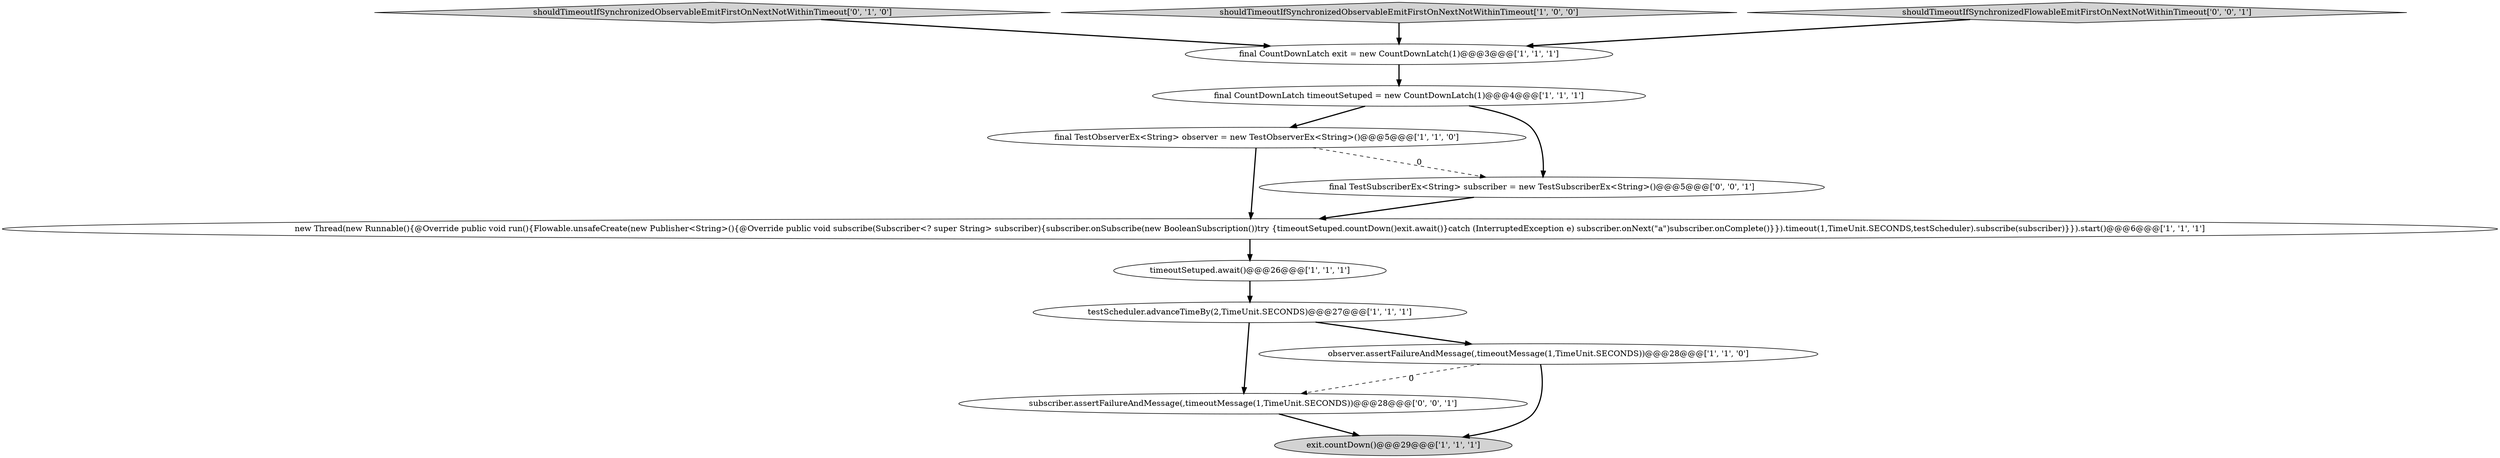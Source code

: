 digraph {
3 [style = filled, label = "timeoutSetuped.await()@@@26@@@['1', '1', '1']", fillcolor = white, shape = ellipse image = "AAA0AAABBB1BBB"];
9 [style = filled, label = "shouldTimeoutIfSynchronizedObservableEmitFirstOnNextNotWithinTimeout['0', '1', '0']", fillcolor = lightgray, shape = diamond image = "AAA0AAABBB2BBB"];
6 [style = filled, label = "final CountDownLatch exit = new CountDownLatch(1)@@@3@@@['1', '1', '1']", fillcolor = white, shape = ellipse image = "AAA0AAABBB1BBB"];
7 [style = filled, label = "final TestObserverEx<String> observer = new TestObserverEx<String>()@@@5@@@['1', '1', '0']", fillcolor = white, shape = ellipse image = "AAA0AAABBB1BBB"];
2 [style = filled, label = "exit.countDown()@@@29@@@['1', '1', '1']", fillcolor = lightgray, shape = ellipse image = "AAA0AAABBB1BBB"];
8 [style = filled, label = "shouldTimeoutIfSynchronizedObservableEmitFirstOnNextNotWithinTimeout['1', '0', '0']", fillcolor = lightgray, shape = diamond image = "AAA0AAABBB1BBB"];
10 [style = filled, label = "shouldTimeoutIfSynchronizedFlowableEmitFirstOnNextNotWithinTimeout['0', '0', '1']", fillcolor = lightgray, shape = diamond image = "AAA0AAABBB3BBB"];
12 [style = filled, label = "final TestSubscriberEx<String> subscriber = new TestSubscriberEx<String>()@@@5@@@['0', '0', '1']", fillcolor = white, shape = ellipse image = "AAA0AAABBB3BBB"];
4 [style = filled, label = "testScheduler.advanceTimeBy(2,TimeUnit.SECONDS)@@@27@@@['1', '1', '1']", fillcolor = white, shape = ellipse image = "AAA0AAABBB1BBB"];
1 [style = filled, label = "new Thread(new Runnable(){@Override public void run(){Flowable.unsafeCreate(new Publisher<String>(){@Override public void subscribe(Subscriber<? super String> subscriber){subscriber.onSubscribe(new BooleanSubscription())try {timeoutSetuped.countDown()exit.await()}catch (InterruptedException e) subscriber.onNext(\"a\")subscriber.onComplete()}}).timeout(1,TimeUnit.SECONDS,testScheduler).subscribe(subscriber)}}).start()@@@6@@@['1', '1', '1']", fillcolor = white, shape = ellipse image = "AAA0AAABBB1BBB"];
11 [style = filled, label = "subscriber.assertFailureAndMessage(,timeoutMessage(1,TimeUnit.SECONDS))@@@28@@@['0', '0', '1']", fillcolor = white, shape = ellipse image = "AAA0AAABBB3BBB"];
0 [style = filled, label = "final CountDownLatch timeoutSetuped = new CountDownLatch(1)@@@4@@@['1', '1', '1']", fillcolor = white, shape = ellipse image = "AAA0AAABBB1BBB"];
5 [style = filled, label = "observer.assertFailureAndMessage(,timeoutMessage(1,TimeUnit.SECONDS))@@@28@@@['1', '1', '0']", fillcolor = white, shape = ellipse image = "AAA0AAABBB1BBB"];
5->2 [style = bold, label=""];
6->0 [style = bold, label=""];
4->5 [style = bold, label=""];
4->11 [style = bold, label=""];
1->3 [style = bold, label=""];
7->1 [style = bold, label=""];
12->1 [style = bold, label=""];
0->12 [style = bold, label=""];
8->6 [style = bold, label=""];
10->6 [style = bold, label=""];
3->4 [style = bold, label=""];
5->11 [style = dashed, label="0"];
11->2 [style = bold, label=""];
7->12 [style = dashed, label="0"];
0->7 [style = bold, label=""];
9->6 [style = bold, label=""];
}

